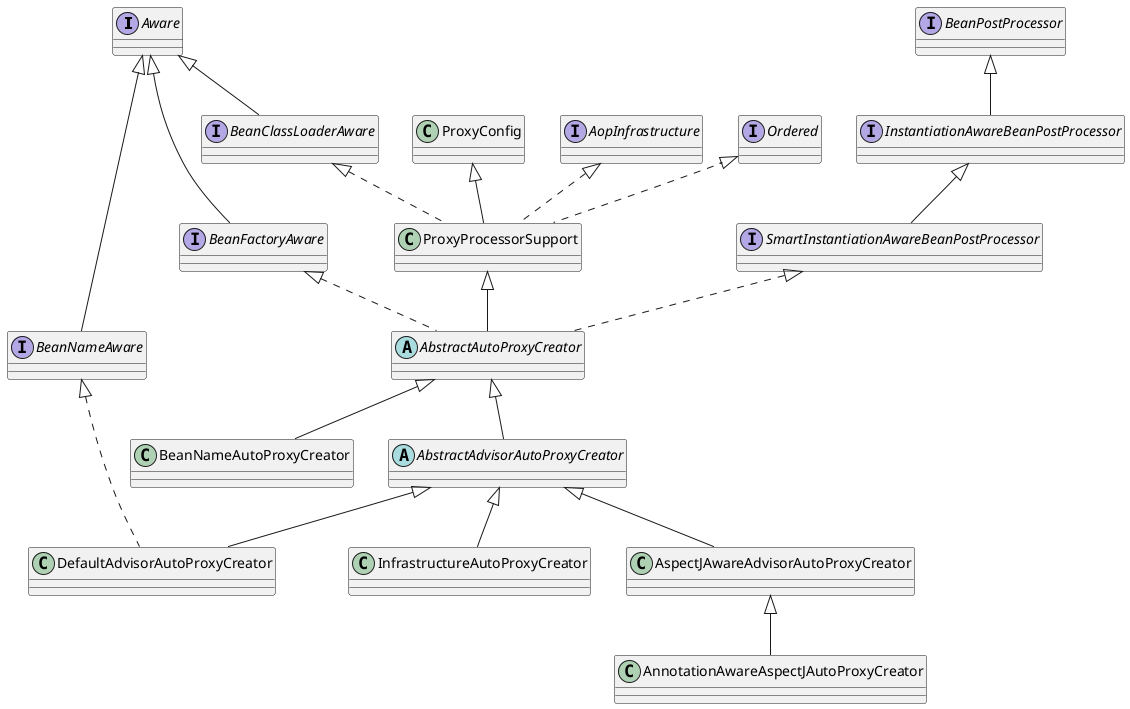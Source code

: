 @startuml
interface Aware{}

interface BeanNameAware extends Aware{

}
interface BeanFactoryAware extends Aware{

}
interface BeanClassLoaderAware extends Aware{

}
interface BeanPostProcessor{

}
interface InstantiationAwareBeanPostProcessor extends BeanPostProcessor {

}
interface SmartInstantiationAwareBeanPostProcessor extends InstantiationAwareBeanPostProcessor {

}

class ProxyConfig{

}
class ProxyProcessorSupport extends ProxyConfig implements BeanClassLoaderAware,AopInfrastructure,Ordered{

}
abstract class AbstractAutoProxyCreator extends ProxyProcessorSupport implements BeanFactoryAware, SmartInstantiationAwareBeanPostProcessor {

}
class BeanNameAutoProxyCreator extends AbstractAutoProxyCreator {}
abstract class AbstractAdvisorAutoProxyCreator extends AbstractAutoProxyCreator {

}


class DefaultAdvisorAutoProxyCreator extends AbstractAdvisorAutoProxyCreator implements BeanNameAware {

}
class InfrastructureAutoProxyCreator extends AbstractAdvisorAutoProxyCreator {

}

class AspectJAwareAdvisorAutoProxyCreator extends AbstractAdvisorAutoProxyCreator {

}
class AnnotationAwareAspectJAutoProxyCreator extends AspectJAwareAdvisorAutoProxyCreator {
}
@enduml